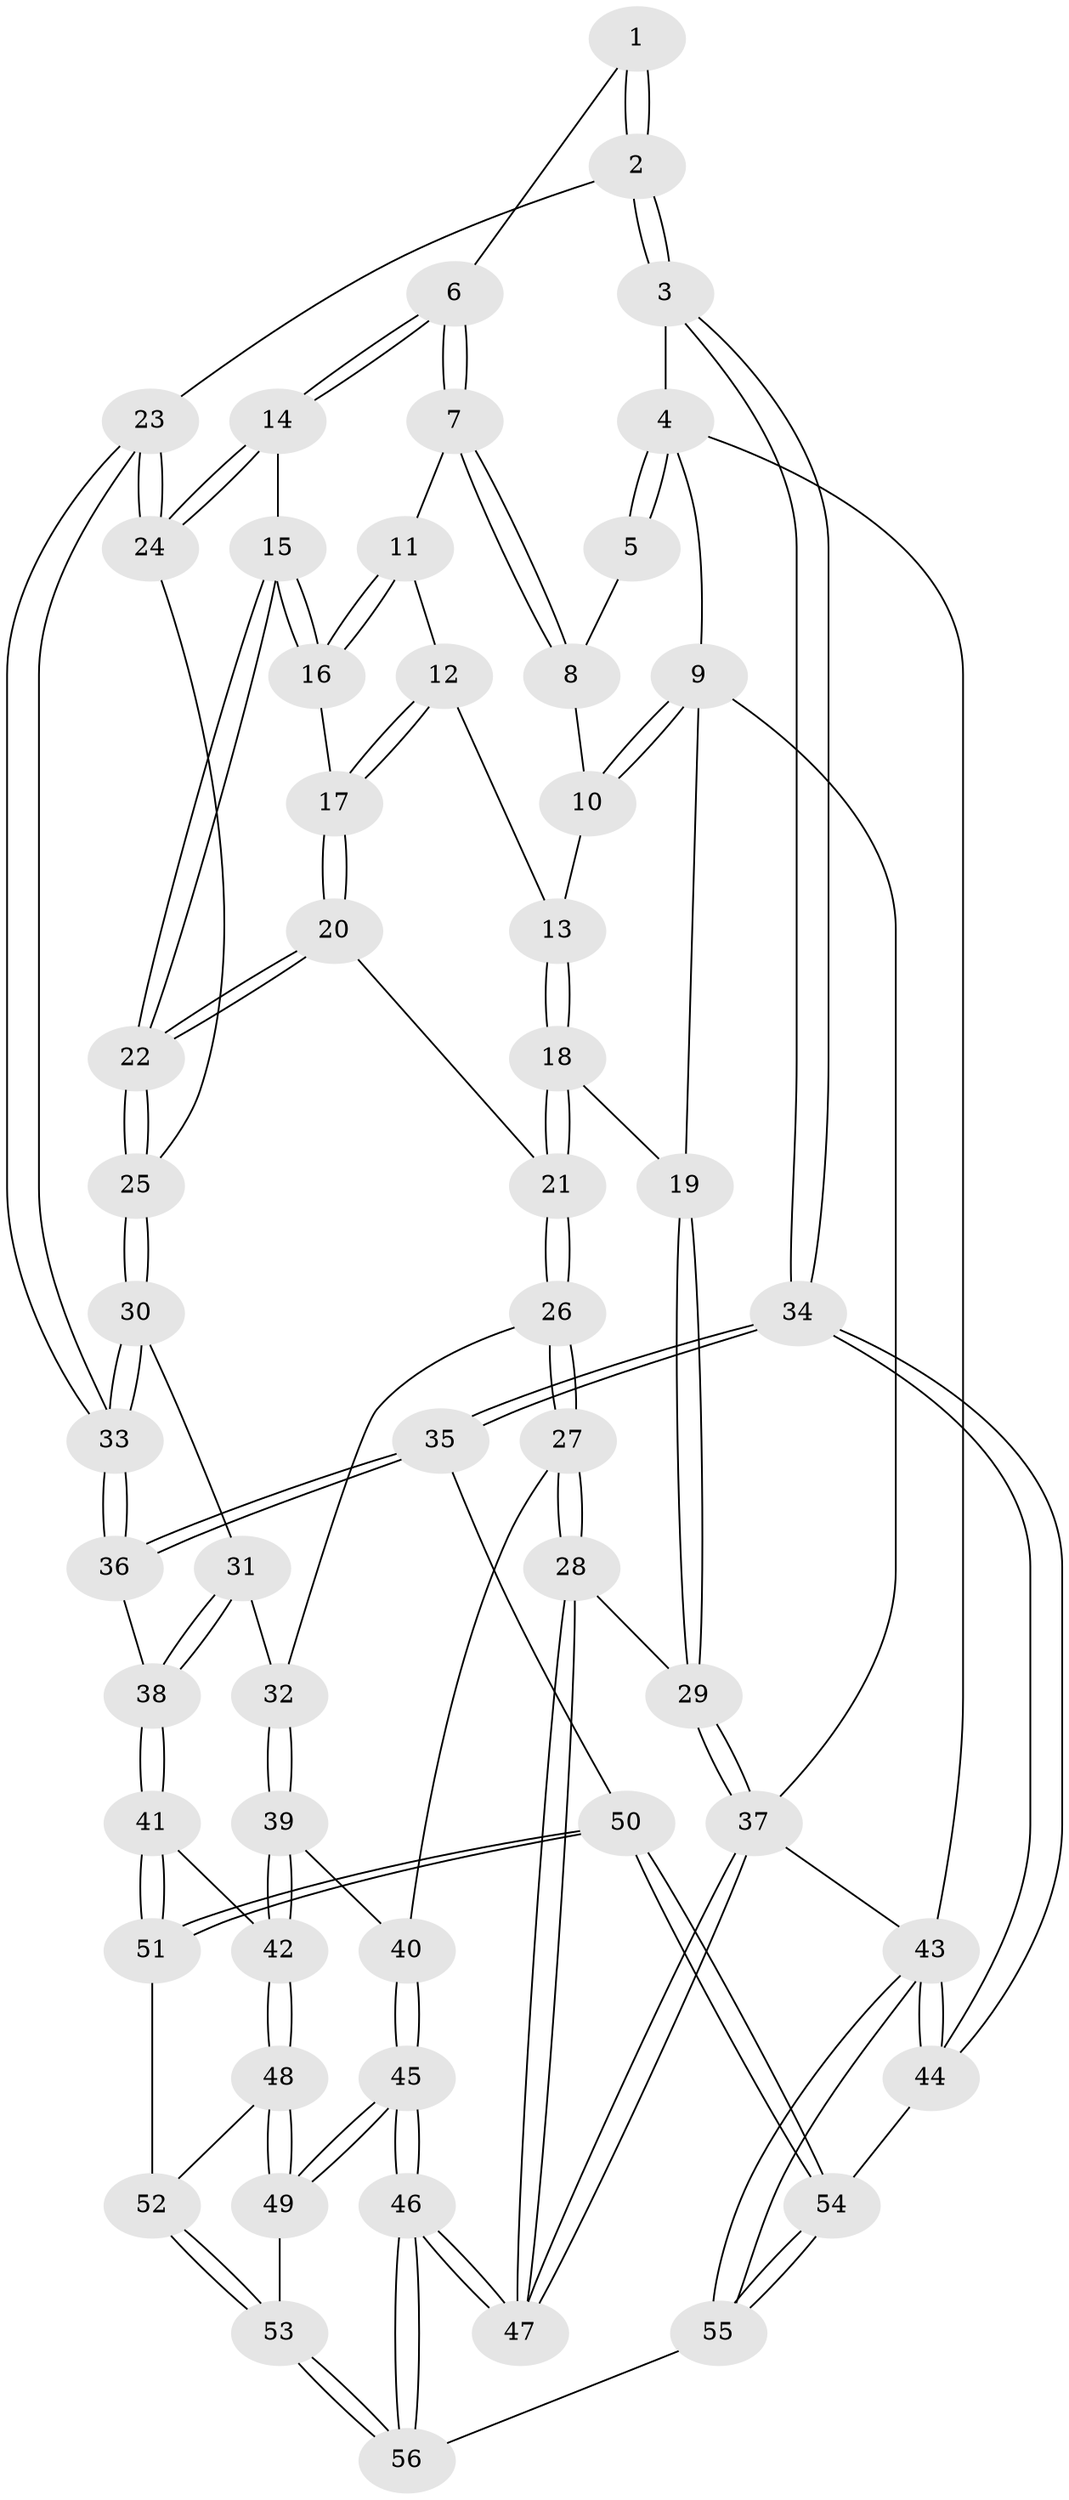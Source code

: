// coarse degree distribution, {3: 0.12121212121212122, 5: 0.3939393939393939, 7: 0.030303030303030304, 4: 0.42424242424242425, 6: 0.030303030303030304}
// Generated by graph-tools (version 1.1) at 2025/24/03/03/25 07:24:37]
// undirected, 56 vertices, 137 edges
graph export_dot {
graph [start="1"]
  node [color=gray90,style=filled];
  1 [pos="+0.7518071424016929+0.09160716055546331"];
  2 [pos="+1+0.28875613393781535"];
  3 [pos="+1+0.2639718564029302"];
  4 [pos="+1+0"];
  5 [pos="+0.7422334557658317+0"];
  6 [pos="+0.7072658571357029+0.2294055910809223"];
  7 [pos="+0.5584846261697874+0.07751544131952327"];
  8 [pos="+0.5201742269215641+0"];
  9 [pos="+0+0"];
  10 [pos="+0.2849565791348771+0"];
  11 [pos="+0.5307937307028577+0.1589946067637033"];
  12 [pos="+0.4709463330500126+0.19503818279617136"];
  13 [pos="+0.3017104862429302+0.09825328764571838"];
  14 [pos="+0.7167704831037908+0.2650428986673953"];
  15 [pos="+0.5664762651927003+0.2802732731778722"];
  16 [pos="+0.5549897161780984+0.26500476930562294"];
  17 [pos="+0.45531053968753593+0.2441464339006682"];
  18 [pos="+0.28661143522754834+0.2769982531923733"];
  19 [pos="+0+0"];
  20 [pos="+0.33875288279303084+0.32378972839416503"];
  21 [pos="+0.2909273230484532+0.3178666220677857"];
  22 [pos="+0.4958183352949106+0.39649851928067603"];
  23 [pos="+0.8605115585020147+0.3722052041444187"];
  24 [pos="+0.7389776188741225+0.2859570820010862"];
  25 [pos="+0.517176360040552+0.4352186777086741"];
  26 [pos="+0.2005680655937873+0.42530580082373026"];
  27 [pos="+0.12446661875933229+0.49361251350795926"];
  28 [pos="+0.11822160646672933+0.49459689639674953"];
  29 [pos="+0+0.46722346503480844"];
  30 [pos="+0.5236127046461146+0.4539612796446699"];
  31 [pos="+0.514033794326661+0.5000382619718947"];
  32 [pos="+0.49415318011263515+0.5264037966412554"];
  33 [pos="+0.8201359321518124+0.44096917109760764"];
  34 [pos="+1+0.7974206008579089"];
  35 [pos="+1+0.7651343134650203"];
  36 [pos="+0.7910449923657207+0.5765333582726616"];
  37 [pos="+0+1"];
  38 [pos="+0.7308652169173953+0.6313015488607854"];
  39 [pos="+0.4514191719571225+0.6301953429557376"];
  40 [pos="+0.26692759819103024+0.6062381505781252"];
  41 [pos="+0.7190738918725209+0.6530485572977511"];
  42 [pos="+0.47084691896849296+0.6659688149000123"];
  43 [pos="+1+1"];
  44 [pos="+1+0.8622640226115386"];
  45 [pos="+0.30545189492461844+0.932239656886092"];
  46 [pos="+0.1746141685943675+1"];
  47 [pos="+0.14799013346893175+1"];
  48 [pos="+0.47090216533566637+0.7668604289224022"];
  49 [pos="+0.45332856340125843+0.8064042049711805"];
  50 [pos="+0.7927950623388759+0.8638920274607249"];
  51 [pos="+0.7104819976232921+0.7651540466572858"];
  52 [pos="+0.6879383141639467+0.7754888301002038"];
  53 [pos="+0.5906232394584022+0.8936837968900244"];
  54 [pos="+0.779227110592425+0.9742685355871018"];
  55 [pos="+0.723011317727381+1"];
  56 [pos="+0.6387820065817723+1"];
  1 -- 2;
  1 -- 2;
  1 -- 6;
  2 -- 3;
  2 -- 3;
  2 -- 23;
  3 -- 4;
  3 -- 34;
  3 -- 34;
  4 -- 5;
  4 -- 5;
  4 -- 9;
  4 -- 43;
  5 -- 8;
  6 -- 7;
  6 -- 7;
  6 -- 14;
  6 -- 14;
  7 -- 8;
  7 -- 8;
  7 -- 11;
  8 -- 10;
  9 -- 10;
  9 -- 10;
  9 -- 19;
  9 -- 37;
  10 -- 13;
  11 -- 12;
  11 -- 16;
  11 -- 16;
  12 -- 13;
  12 -- 17;
  12 -- 17;
  13 -- 18;
  13 -- 18;
  14 -- 15;
  14 -- 24;
  14 -- 24;
  15 -- 16;
  15 -- 16;
  15 -- 22;
  15 -- 22;
  16 -- 17;
  17 -- 20;
  17 -- 20;
  18 -- 19;
  18 -- 21;
  18 -- 21;
  19 -- 29;
  19 -- 29;
  20 -- 21;
  20 -- 22;
  20 -- 22;
  21 -- 26;
  21 -- 26;
  22 -- 25;
  22 -- 25;
  23 -- 24;
  23 -- 24;
  23 -- 33;
  23 -- 33;
  24 -- 25;
  25 -- 30;
  25 -- 30;
  26 -- 27;
  26 -- 27;
  26 -- 32;
  27 -- 28;
  27 -- 28;
  27 -- 40;
  28 -- 29;
  28 -- 47;
  28 -- 47;
  29 -- 37;
  29 -- 37;
  30 -- 31;
  30 -- 33;
  30 -- 33;
  31 -- 32;
  31 -- 38;
  31 -- 38;
  32 -- 39;
  32 -- 39;
  33 -- 36;
  33 -- 36;
  34 -- 35;
  34 -- 35;
  34 -- 44;
  34 -- 44;
  35 -- 36;
  35 -- 36;
  35 -- 50;
  36 -- 38;
  37 -- 47;
  37 -- 47;
  37 -- 43;
  38 -- 41;
  38 -- 41;
  39 -- 40;
  39 -- 42;
  39 -- 42;
  40 -- 45;
  40 -- 45;
  41 -- 42;
  41 -- 51;
  41 -- 51;
  42 -- 48;
  42 -- 48;
  43 -- 44;
  43 -- 44;
  43 -- 55;
  43 -- 55;
  44 -- 54;
  45 -- 46;
  45 -- 46;
  45 -- 49;
  45 -- 49;
  46 -- 47;
  46 -- 47;
  46 -- 56;
  46 -- 56;
  48 -- 49;
  48 -- 49;
  48 -- 52;
  49 -- 53;
  50 -- 51;
  50 -- 51;
  50 -- 54;
  50 -- 54;
  51 -- 52;
  52 -- 53;
  52 -- 53;
  53 -- 56;
  53 -- 56;
  54 -- 55;
  54 -- 55;
  55 -- 56;
}

